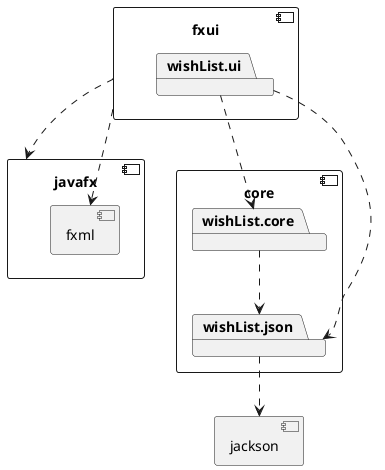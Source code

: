 @startuml

component core {
	package wishList.core
	package wishList.json
}

wishList.core ..> wishList.json
component jackson {
}

wishList.json ..> jackson



component fxui {
	package wishList.ui
}


wishList.ui ..> wishList.core
wishList.ui ..> wishList.json

component javafx {
	component fxml {
	}
}

fxui ..> javafx
fxui ..> fxml


@enduml
